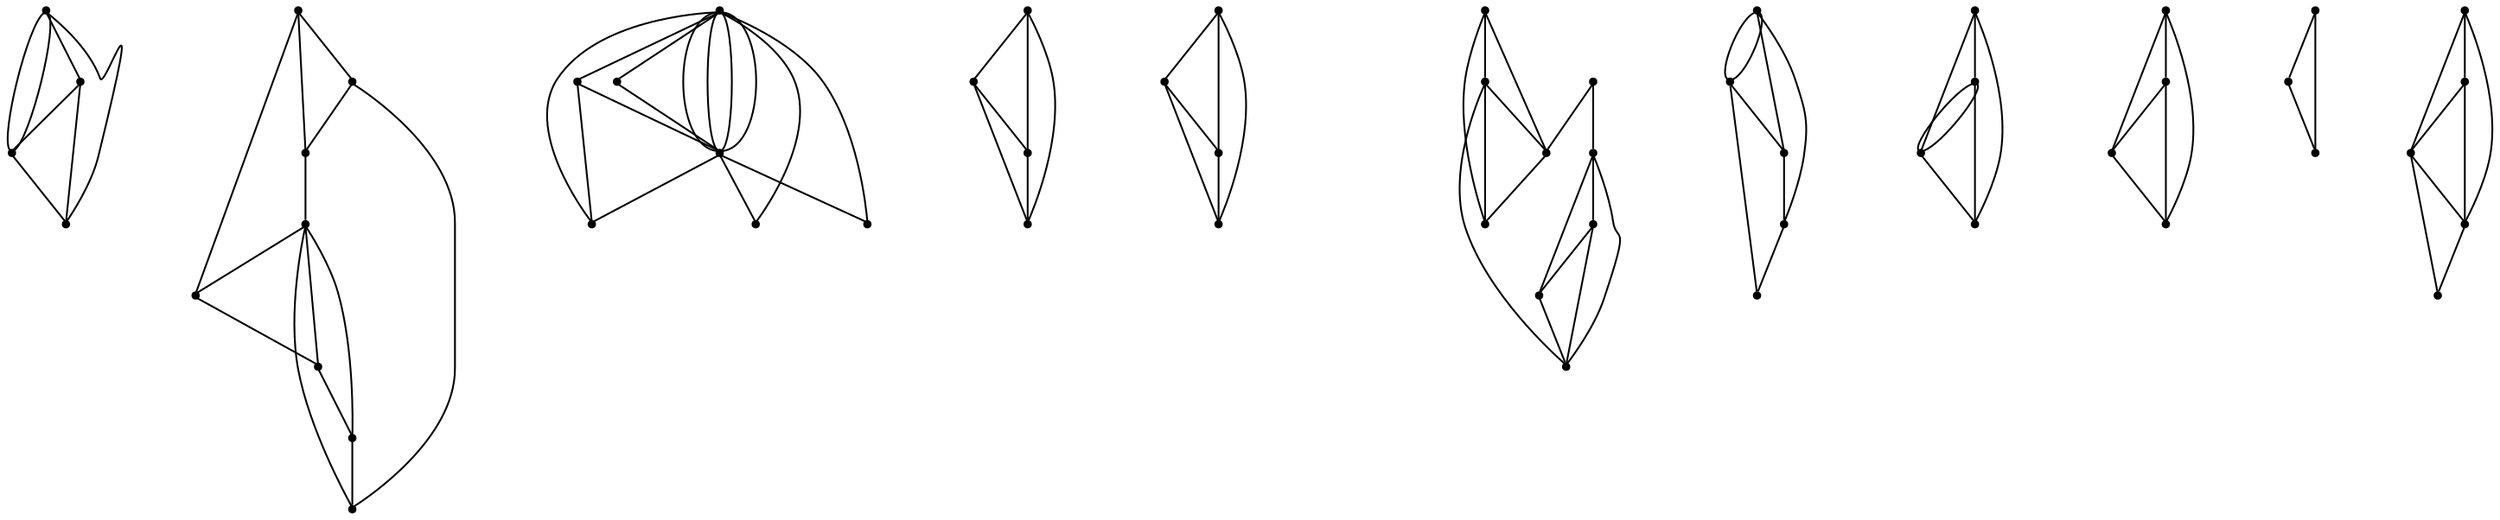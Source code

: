 graph {
  node [shape=point,comment="{\"directed\":false,\"doi\":\"10.1007/978-3-030-35802-0_39\",\"figure\":\"3 (1)\"}"]

  v0 [pos="841.4204948995211,643.2430443352966"]
  v1 [pos="791.8125631282612,659.7767523348141"]
  v2 [pos="841.4204948995211,841.6742789314433"]
  v3 [pos="824.8845176424346,742.4576919218846"]
  v4 [pos="841.4204948995214,874.748991611982"]
  v5 [pos="824.8845176424346,593.6336539437553"]
  v6 [pos="841.4204948995214,676.314593530826"]
  v7 [pos="775.2766494595921,808.602729735914"]
  v8 [pos="808.3485403853479,874.748991611982"]
  v9 [pos="808.3485403853479,907.8204136322346"]
  v10 [pos="775.2766494595921,874.748991611982"]
  v11 [pos="676.0577336730225,643.2430443352966"]
  v12 [pos="717.8987535471988,731.6705895656695"]
  v13 [pos="709.1296404958827,758.9944362311346"]
  v14 [pos="676.0577336730225,742.4576919218846"]
  v15 [pos="642.9846981557483,758.9944362311346"]
  v16 [pos="725.6666510647569,775.5311805403846"]
  v17 [pos="626.4487844870794,775.5311805403846"]
  v18 [pos="642.9857791588491,858.2131534265789"]
  v19 [pos="593.376829972906,907.8204136322345"]
  v20 [pos="609.9107406064174,808.602729735914"]
  v21 [pos="609.9128072299927,874.748991611982"]
  v22 [pos="560.3028088351573,560.5621047482259"]
  v23 [pos="543.7668315780707,643.2430443352966"]
  v24 [pos="510.6948929610018,692.851337840076"]
  v25 [pos="576.8408527158193,775.5311805403846"]
  v26 [pos="394.9389507084535,560.562104748226"]
  v27 [pos="378.4029734513668,659.7767523348141"]
  v28 [pos="378.4029734513668,808.602729735914"]
  v29 [pos="444.5468506855047,874.748991611982"]
  v30 [pos="312.2591280114377,792.0659854266639"]
  v31 [pos="312.2591280114377,874.748991611982"]
  v32 [pos="775.2766494595922,841.6742789314433"]
  v33 [pos="758.7386055789303,593.6336539437552"]
  v34 [pos="725.6666510647569,626.7052031392845"]
  v35 [pos="725.6666510647569,560.5621047482259"]
  v36 [pos="527.2308384238796,758.9944362311346"]
  v37 [pos="560.3048754587326,610.1693649538817"]
  v38 [pos="546.9277800276247,739.6509653576172"]
  v39 [pos="527.2287876974088,593.6336539437553"]
  v40 [pos="461.08491046327094,676.314593530826"]
  v41 [pos="494.1589157039151,792.0659854266639"]
  v42 [pos="444.5468506855047,742.4576919218846"]
  v43 [pos="460.3785544223782,779.5631137209549"]
  v44 [pos="444.54893320618424,808.602729735914"]
  v45 [pos="444.5468506855047,610.1693649538815"]
  v46 [pos="411.47492796554013,676.3145935308261"]
  v47 [pos="394.94103322913304,891.284829797385"]
  v48 [pos="394.9410332291331,593.6336539437552"]
  v49 [pos="406.938768703538,861.701316917544"]
  v50 [pos="345.3289682107226,758.9944362311346"]
  v51 [pos="279.1871734972643,742.4576919218847"]
  v52 [pos="312.2591280114377,643.2430443352966"]
  v53 [pos="246.11525872585202,676.314593530826"]
  v54 [pos="312.2570454907581,709.3861427263553"]
  v55 [pos="262.649149487983,841.6742789314433"]
  v56 [pos="312.2570454907581,825.1405709319258"]

  v0 -- v1 [id="-1",pos="841.4204948995211,643.2430443352966 819.3763140332935,654.2665496340985 802.8362035290564,659.7756554480519 791.8125631282612,659.7767523348141"]
  v2 -- v3 [id="-2",pos="841.4204948995211,841.6742789314433 852.4482685474669,819.6283652206015 846.9307651322375,786.5568160250722 824.8845176424346,742.4576919218846"]
  v4 -- v3 [id="-3",pos="841.4204948995214,874.748991611982 874.4934827254822,830.6507736326414 868.9842458045536,786.5568160250722 824.8845176424346,742.4576919218846"]
  v5 -- v6 [id="-4",pos="824.8845176424346,593.6336539437553 880.0027196464109,593.63268423227 885.520286650058,621.1950640262075 841.4204948995214,676.314593530826"]
  v5 -- v0 [id="-5",pos="824.8845176424346,593.6336539437553 846.9307015438199,604.6592258408045 852.4482685474669,621.1950004385692 841.4204948995211,643.2430443352966"]
  v53 -- v51 [id="-6",pos="246.11525872585202,676.314593530826 279.1871734972643,742.4576919218847 279.1871734972643,742.4576919218847 279.1871734972643,742.4576919218847"]
  v55 -- v31 [id="-7",pos="262.649149487983,841.6742789314433 312.2591280114377,874.748991611982 312.2591280114377,874.748991611982 312.2591280114377,874.748991611982"]
  v55 -- v56 [id="-9",pos="262.649149487983,841.6742789314433 312.2570454907581,825.1405709319258 312.2570454907581,825.1405709319258 312.2570454907581,825.1405709319258"]
  v5 -- v1 [id="-10",pos="824.8845176424346,593.6336539437553 802.8362035290564,593.6326206446316 791.8135964400487,615.6816978404828 791.8125631282612,659.7767523348141"]
  v5 -- v1 [id="-11",pos="824.8845176424346,593.6336539437553 835.9081580432298,615.6816978404828 824.8855509542221,637.7307750363339 791.8125631282612,659.7767523348141"]
  v7 -- v8 [id="-12",pos="775.2766494595921,808.602729735914 797.3228333609775,819.6283016329631 808.3496372855532,841.6732456323195 808.3485403853479,874.748991611982"]
  v7 -- v9 [id="-13",pos="775.2766494595921,808.602729735914 742.201595010056,825.1416042310495 709.1296404958827,907.8204772198729 808.3485403853479,907.8204136322346"]
  v51 -- v52 [id="-14",pos="279.1871734972643,742.4576919218847 312.2591280114377,643.2430443352966 312.2591280114377,643.2430443352966 312.2591280114377,643.2430443352966"]
  v31 -- v56 [id="-15",pos="312.2591280114377,874.748991611982 312.2570454907581,825.1405709319258 312.2570454907581,825.1405709319258 312.2570454907581,825.1405709319258"]
  v56 -- v30 [id="-16",pos="312.2570454907581,825.1405709319258 312.2591280114377,792.0659854266639 312.2591280114377,792.0659854266639 312.2591280114377,792.0659854266639"]
  v30 -- v55 [id="-19",pos="312.2591280114377,792.0659854266639 262.649149487983,841.6742789314433 262.649149487983,841.6742789314433 262.649149487983,841.6742789314433"]
  v54 -- v51 [id="-21",pos="312.2570454907581,709.3861427263553 279.1871734972643,742.4576919218847 279.1871734972643,742.4576919218847 279.1871734972643,742.4576919218847"]
  v54 -- v50 [id="-22",pos="312.2570454907581,709.3861427263553 345.3289682107226,758.9944362311346 345.3289682107226,758.9944362311346 345.3289682107226,758.9944362311346"]
  v54 -- v52 [id="-23",pos="312.2570454907581,709.3861427263553 312.2591280114377,643.2430443352966 312.2591280114377,643.2430443352966 312.2591280114377,643.2430443352966"]
  v52 -- v50 [id="-24",pos="312.2591280114377,643.2430443352966 345.3289682107226,758.9944362311346 345.3289682107226,758.9944362311346 345.3289682107226,758.9944362311346"]
  v52 -- v53 [id="-25",pos="312.2591280114377,643.2430443352966 246.11525872585202,676.314593530826 246.11525872585202,676.314593530826 246.11525872585202,676.314593530826"]
  v10 -- v7 [id="-26",pos="775.2766494595921,874.748991611982 753.2283353462141,874.7489280243436 753.2283353462141,852.7040476126256 775.2766494595921,808.602729735914"]
  v11 -- v12 [id="-27",pos="676.0577336730225,643.2430443352966 742.7225113278373,673.1443205410314 756.6705671614546,702.6194800850733 717.8987535471988,731.6705895656695"]
  v11 -- v13 [id="-28",pos="676.0577336730225,643.2430443352966 764.2508788468041,676.3156268299497 775.2776827713798,714.8962818394324 709.1296404958827,758.9944362311346"]
  v50 -- v51 [id="-29",pos="345.3289682107226,758.9944362311346 279.1871734972643,742.4576919218847 279.1871734972643,742.4576919218847 279.1871734972643,742.4576919218847"]
  v11 -- v14 [id="-30",pos="676.0577336730225,643.2430443352966 742.2015314216384,676.315690417588 742.2015314216384,709.387176025479 676.0577336730225,742.4576919218846"]
  v11 -- v15 [id="-31",pos="676.0577336730225,643.2430443352966 609.9138405417802,659.7757190356904 609.9138405417802,725.9229506232437 642.9846981557483,758.9944362311346"]
  v11 -- v16 [id="-32",pos="676.0577336730225,643.2430443352966 808.3495736971355,643.2441412220587 775.2776827713798,758.994499818773 725.6666510647569,775.5311805403846"]
  v11 -- v17 [id="-33",pos="676.0577336730225,643.2430443352966 576.8376891920389,643.2441412220587 593.3778632846936,758.994499818773 626.4487844870794,775.5311805403846"]
  v11 -- v14 [id="-34",pos="676.0577336730225,643.2430443352966 631.9589911313778,676.315690417588 631.9589911313778,709.387176025479 676.0577336730225,742.4576919218846"]
  v27 -- v48 [id="-35",pos="378.4029734513668,659.7767523348141 394.9410332291331,593.6336539437552 394.9410332291331,593.6336539437552 394.9410332291331,593.6336539437552"]
  v28 -- v29 [id="-36",pos="378.4029734513668,808.602729735914 444.5468506855047,874.748991611982 444.5468506855047,874.748991611982 444.5468506855047,874.748991611982"]
  v48 -- v45 [id="-39",pos="394.9410332291331,593.6336539437552 444.5468506855047,610.1693649538815 444.5468506855047,610.1693649538815 444.5468506855047,610.1693649538815"]
  v26 -- v45 [id="-40",pos="394.9389507084535,560.562104748226 444.5468506855047,610.1693649538815 444.5468506855047,610.1693649538815 444.5468506855047,610.1693649538815"]
  v26 -- v48 [id="-42",pos="394.9389507084535,560.562104748226 394.9410332291331,593.6336539437552 394.9410332291331,593.6336539437552 394.9410332291331,593.6336539437552"]
  v47 -- v28 [id="-43",pos="394.94103322913304,891.284829797385 378.4029734513668,808.602729735914 378.4029734513668,808.602729735914 378.4029734513668,808.602729735914"]
  v49 -- v47 [id="-45",pos="406.938768703538,861.701316917544 394.94103322913304,891.284829797385 394.94103322913304,891.284829797385 394.94103322913304,891.284829797385"]
  v49 -- v28 [id="-46",pos="406.938768703538,861.701316917544 378.4029734513668,808.602729735914 378.4029734513668,808.602729735914 378.4029734513668,808.602729735914"]
  v49 -- v29 [id="-47",pos="406.938768703538,861.701316917544 444.5468506855047,874.748991611982 444.5468506855047,874.748991611982 444.5468506855047,874.748991611982"]
  v14 -- v16 [id="-48",pos="676.0577336730225,742.4576919218846 676.0576859817093,764.5036056327264 692.593663238796,775.5302744165376 725.6666510647569,775.5311805403846"]
  v14 -- v11 [id="-49",pos="676.0577336730225,742.4576919218846 709.1296404958827,709.387176025479 709.1296404958827,676.315690417588 676.0577336730225,643.2430443352966"]
  v46 -- v27 [id="-50",pos="411.47492796554013,676.3145935308261 378.4029734513668,659.7767523348141 378.4029734513668,659.7767523348141 378.4029734513668,659.7767523348141"]
  v14 -- v17 [id="-52",pos="676.0577336730225,742.4576919218846 665.0309456455512,764.5036056327264 648.4949683884646,775.5302744165376 626.4487844870794,775.5311805403846"]
  v18 -- v19 [id="-53",pos="642.9857791588491,858.2131534265789 631.9590547197956,891.2847662097466 615.4230774627089,907.8205408075113 593.376829972906,907.8204136322345"]
  v20 -- v21 [id="-54",pos="609.9107406064174,808.602729735914 587.8686899521826,841.6732456323195 587.8686899521826,863.7223228281707 609.9128072299927,874.748991611982"]
  v20 -- v19 [id="-55",pos="609.9107406064174,808.602729735914 565.8151456914488,863.7223864158091 560.3059087705202,896.7938720237 593.376829972906,907.8204136322345"]
  v22 -- v23 [id="-56",pos="560.3028088351573,560.5621047482259 604.4046036208516,593.6326206446316 598.8870366172046,621.1950004385692 543.7668315780707,643.2430443352966"]
  v24 -- v25 [id="-57",pos="510.6948929610018,692.851337840076 554.7925386024411,714.896218251794 576.8376891920389,742.45866163337 576.8408527158193,775.5311805403846"]
  v26 -- v27 [id="-58",pos="394.9389507084535,560.562104748226 350.83920664923005,571.5876766452752 345.3300015225102,604.6592258408045 378.4029734513668,659.7767523348141"]
  v26 -- v27 [id="-59",pos="394.9389507084535,560.562104748226 312.25804700833686,560.5610714491023 312.25804700833686,643.2440776344204 378.4029734513668,659.7767523348141"]
  v28 -- v29 [id="-60",pos="378.4029734513668,808.602729735914 422.5048159283742,819.6283652206015 444.5499983121807,841.6733092199579 444.5468506855047,874.748991611982"]
  v29 -- v47 [id="-62",pos="444.5468506855047,874.748991611982 394.94103322913304,891.284829797385 394.94103322913304,891.284829797385 394.94103322913304,891.284829797385"]
  v44 -- v41 [id="-64",pos="444.54893320618424,808.602729735914 494.1589157039151,792.0659854266639 494.1589157039151,792.0659854266639 494.1589157039151,792.0659854266639"]
  v30 -- v31 [id="-65",pos="312.2591280114377,792.0659854266639 356.3567736528771,825.1415406434112 356.3567736528771,852.6997872408541 312.2591280114377,874.748991611982"]
  v42 -- v44 [id="-66",pos="444.5468506855047,742.4576919218846 444.54893320618424,808.602729735914 444.54893320618424,808.602729735914 444.54893320618424,808.602729735914"]
  v45 -- v46 [id="-67",pos="444.5468506855047,610.1693649538815 411.47492796554013,676.3145935308261 411.47492796554013,676.3145935308261 411.47492796554013,676.3145935308261"]
  v4 -- v9 [id="-69",pos="841.4204948995214,874.748991611982 808.3485403853479,907.8204136322346 808.3485403853479,907.8204136322346 808.3485403853479,907.8204136322346"]
  v43 -- v41 [id="-70",pos="460.3785544223782,779.5631137209549 494.1589157039151,792.0659854266639 494.1589157039151,792.0659854266639 494.1589157039151,792.0659854266639"]
  v43 -- v44 [id="-71",pos="460.3785544223782,779.5631137209549 444.54893320618424,808.602729735914 444.54893320618424,808.602729735914 444.54893320618424,808.602729735914"]
  v43 -- v42 [id="-72",pos="460.3785544223782,779.5631137209549 444.5468506855047,742.4576919218846 444.5468506855047,742.4576919218846 444.5468506855047,742.4576919218846"]
  v40 -- v24 [id="-73",pos="461.08491046327094,676.314593530826 510.6948929610018,692.851337840076 510.6948929610018,692.851337840076 510.6948929610018,692.851337840076"]
  v40 -- v42 [id="-74",pos="461.08491046327094,676.314593530826 444.5468506855047,742.4576919218846 444.5468506855047,742.4576919218846 444.5468506855047,742.4576919218846"]
  v41 -- v42 [id="-76",pos="494.1589157039151,792.0659854266639 444.5468506855047,742.4576919218846 444.5468506855047,742.4576919218846 444.5468506855047,742.4576919218846"]
  v41 -- v36 [id="-77",pos="494.1589157039151,792.0659854266639 527.2308384238796,758.9944362311346 527.2308384238796,758.9944362311346 527.2308384238796,758.9944362311346"]
  v24 -- v38 [id="-79",pos="510.6948929610018,692.851337840076 546.9277800276247,739.6509653576172 546.9277800276247,739.6509653576172 546.9277800276247,739.6509653576172"]
  v39 -- v22 [id="-80",pos="527.2287876974088,593.6336539437553 560.3028088351573,560.5621047482259 560.3028088351573,560.5621047482259 560.3028088351573,560.5621047482259"]
  v36 -- v24 [id="-81",pos="527.2308384238796,758.9944362311346 510.6948929610018,692.851337840076 510.6948929610018,692.851337840076 510.6948929610018,692.851337840076"]
  v39 -- v37 [id="-83",pos="527.2287876974088,593.6336539437553 560.3048754587326,610.1693649538817 560.3048754587326,610.1693649538817 560.3048754587326,610.1693649538817"]
  v23 -- v39 [id="-84",pos="543.7668315780707,643.2430443352966 527.2287876974088,593.6336539437553 527.2287876974088,593.6336539437553 527.2287876974088,593.6336539437553"]
  v38 -- v25 [id="-86",pos="546.9277800276247,739.6509653576172 576.8408527158193,775.5311805403846 576.8408527158193,775.5311805403846 576.8408527158193,775.5311805403846"]
  v38 -- v36 [id="-87",pos="546.9277800276247,739.6509653576172 527.2308384238796,758.9944362311346 527.2308384238796,758.9944362311346 527.2308384238796,758.9944362311346"]
  v0 -- v6 [id="-88",pos="841.4204948995211,643.2430443352966 841.4204948995214,676.314593530826 841.4204948995214,676.314593530826 841.4204948995214,676.314593530826"]
  v4 -- v2 [id="-89",pos="841.4204948995214,874.748991611982 841.4204948995211,841.6742789314433 841.4204948995211,841.6742789314433 841.4204948995211,841.6742789314433"]
  v37 -- v23 [id="-91",pos="560.3048754587326,610.1693649538817 543.7668315780707,643.2430443352966 543.7668315780707,643.2430443352966 543.7668315780707,643.2430443352966"]
  v22 -- v37 [id="-92",pos="560.3028088351573,560.5621047482259 560.3048754587326,610.1693649538817 560.3048754587326,610.1693649538817 560.3048754587326,610.1693649538817"]
  v3 -- v7 [id="-95",pos="824.8845176424346,742.4576919218846 775.2766494595921,808.602729735914 775.2766494595921,808.602729735914 775.2766494595921,808.602729735914"]
  v8 -- v2 [id="-96",pos="808.3485403853479,874.748991611982 841.4204948995211,841.6742789314433 841.4204948995211,841.6742789314433 841.4204948995211,841.6742789314433"]
  v25 -- v36 [id="-97",pos="576.8408527158193,775.5311805403846 527.2308384238796,758.9944362311346 527.2308384238796,758.9944362311346 527.2308384238796,758.9944362311346"]
  v9 -- v10 [id="-99",pos="808.3485403853479,907.8204136322346 775.2766494595921,874.748991611982 775.2766494595921,874.748991611982 775.2766494595921,874.748991611982"]
  v1 -- v6 [id="-100",pos="791.8125631282612,659.7767523348141 841.4204948995214,676.314593530826 841.4204948995214,676.314593530826 841.4204948995214,676.314593530826"]
  v32 -- v7 [id="-101",pos="775.2766494595922,841.6742789314433 775.2766494595921,808.602729735914 775.2766494595921,808.602729735914 775.2766494595921,808.602729735914"]
  v21 -- v19 [id="-102",pos="609.9128072299927,874.748991611982 593.376829972906,907.8204136322345 593.376829972906,907.8204136322345 593.376829972906,907.8204136322345"]
  v20 -- v18 [id="-103",pos="609.9107406064174,808.602729735914 642.9857791588491,858.2131534265789 642.9857791588491,858.2131534265789 642.9857791588491,858.2131534265789"]
  v18 -- v21 [id="-108",pos="642.9857791588491,858.2131534265789 609.9128072299927,874.748991611982 609.9128072299927,874.748991611982 609.9128072299927,874.748991611982"]
  v15 -- v14 [id="-110",pos="642.9846981557483,758.9944362311346 676.0577336730225,742.4576919218846 676.0577336730225,742.4576919218846 676.0577336730225,742.4576919218846"]
  v14 -- v11 [id="-112",pos="676.0577336730225,742.4576919218846 676.0577336730225,643.2430443352966 676.0577336730225,643.2430443352966 676.0577336730225,643.2430443352966"]
  v14 -- v13 [id="-114",pos="676.0577336730225,742.4576919218846 709.1296404958827,758.9944362311346 709.1296404958827,758.9944362311346 709.1296404958827,758.9944362311346"]
  v12 -- v13 [id="-121",pos="717.8987535471988,731.6705895656695 709.1296404958827,758.9944362311346 709.1296404958827,758.9944362311346 709.1296404958827,758.9944362311346"]
  v12 -- v14 [id="-122",pos="717.8987535471988,731.6705895656695 676.0577336730225,742.4576919218846 676.0577336730225,742.4576919218846 676.0577336730225,742.4576919218846"]
  v34 -- v35 [id="-126",pos="725.6666510647569,626.7052031392845 725.6666510647569,560.5621047482259 725.6666510647569,560.5621047482259 725.6666510647569,560.5621047482259"]
  v35 -- v33 [id="-127",pos="725.6666510647569,560.5621047482259 758.7386055789303,593.6336539437552 758.7386055789303,593.6336539437552 758.7386055789303,593.6336539437552"]
  v32 -- v8 [id="-128",pos="775.2766494595922,841.6742789314433 808.3485403853479,874.748991611982 808.3485403853479,874.748991611982 808.3485403853479,874.748991611982"]
  v33 -- v34 [id="-129",pos="758.7386055789303,593.6336539437552 725.6666510647569,626.7052031392845 725.6666510647569,626.7052031392845 725.6666510647569,626.7052031392845"]
  v10 -- v32 [id="-130",pos="775.2766494595921,874.748991611982 775.2766494595922,841.6742789314433 775.2766494595922,841.6742789314433 775.2766494595922,841.6742789314433"]
}